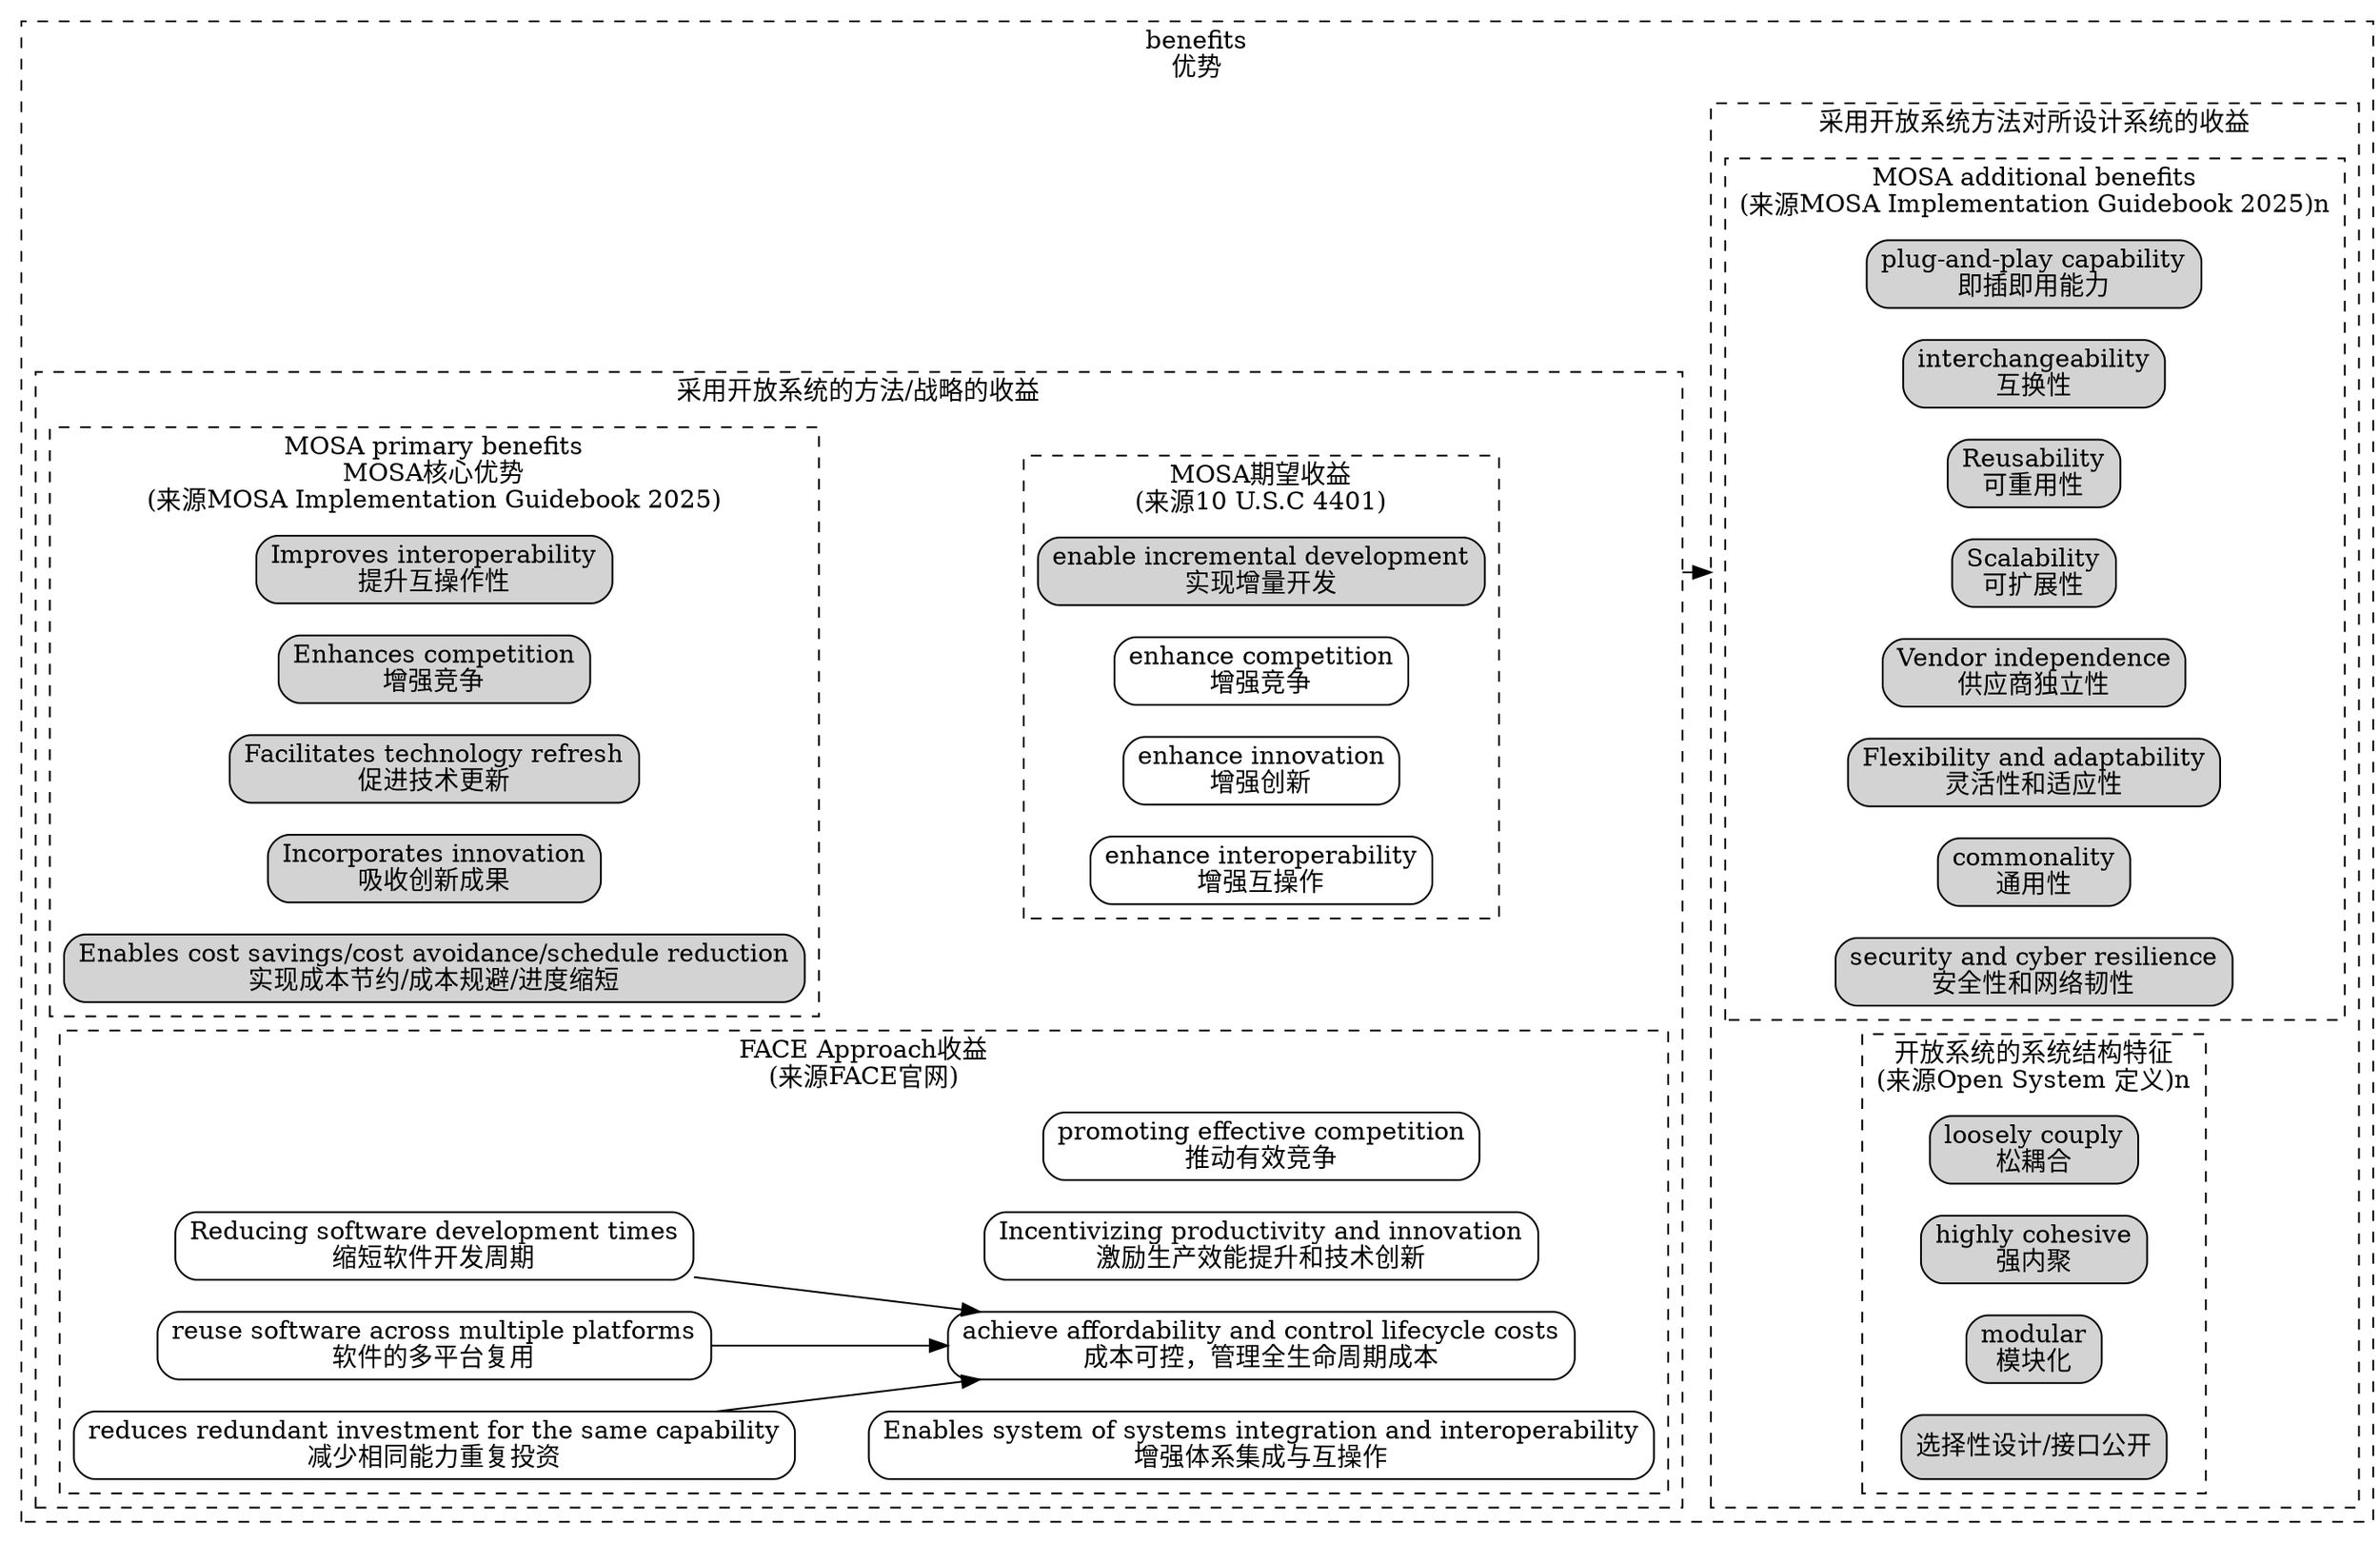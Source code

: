 digraph G {
  graph [rankdir=LR,compound=true];
  node [shape=box, style="rounded,filled"];
subgraph cluster_MOSA_benefits{
	label="benefits\n优势"
	style = dashed;
subgraph cluster_MOSA_benefits1{
	label="采用开放系统的方法/战略的收益"
	style = dashed;
	
	subgraph cluster_MOSA_primary_benefits{
	label="MOSA primary benefits\nMOSA核心优势\n(来源MOSA Implementation Guidebook 2025)"
	style = dashed;
	MOSA_Benefit1[label="Improves interoperability\n提升互操作性"]
	MOSA_Benefit2[label="Enhances competition\n增强竞争"]
	MOSA_Benefit3[label="Facilitates technology refresh\n促进技术更新"]
	MOSA_Benefit4[label="Incorporates innovation\n吸收创新成果"]
	MOSA_Benefit5[label="Enables cost savings/cost avoidance/schedule reduction\n实现成本节约/成本规避/进度缩短"]
	}
subgraph cluster_MOSA_benefits2{
	label="MOSA期望收益\n(来源10 U.S.C 4401)"
	style = dashed;
	MOSA_Benefit14[label="enable incremental development\n实现增量开发"]
	MOSA_Benefit15[label="enhance competition\n增强竞争",color=black,fillcolor=white]
	MOSA_Benefit16[label="enhance innovation\n增强创新",color=black,fillcolor=white]
	MOSA_Benefit17[label="enhance interoperability\n增强互操作",color=black,fillcolor=white]
}
subgraph cluster_FACE_benefits2{
	label="FACE Approach收益\n(来源FACE官网)"
	style = dashed;
	FACE_Benefit0[label="promoting effective competition\n推动有效竞争",color=black,fillcolor=white]
	FACE_Benefit1[label="achieve affordability and control lifecycle costs\n成本可控，管理全生命周期成本",color=black,fillcolor=white]
	FACE_Benefit2[label="Incentivizing productivity and innovation\n激励生产效能提升和技术创新",color=black,fillcolor=white]
	FACE_Benefit3[label="Reducing software development times\n缩短软件开发周期",color=black,fillcolor=white]
	FACE_Benefit4[label="reuse software across multiple platforms\n软件的多平台复用",color=black,fillcolor=white]
	FACE_Benefit5[label="reduces redundant investment for the same capability\n减少相同能力重复投资",color=black,fillcolor=white]
	FACE_Benefit6[label="Enables system of systems integration and interoperability\n增强体系集成与互操作",color=black,fillcolor=white]
	{rank=same;FACE_Benefit1;FACE_Benefit2;FACE_Benefit6;FACE_Benefit0}
	FACE_Benefit3->FACE_Benefit1
	FACE_Benefit4->FACE_Benefit1
	FACE_Benefit5->FACE_Benefit1
}
}
subgraph cluster_MOSA_system_benefits{
	style = dashed;
	label = "采用开放系统方法对所设计系统的收益"
	subgraph cluster_MOSA_additional_benefits{
	label="MOSA additional benefits\n(来源MOSA Implementation Guidebook 2025)n"
	style = dashed;
	MOSA_Benefit6[label="plug-and-play capability\n即插即用能力"]
	MOSA_Benefit7[label="interchangeability\n互换性"]
	MOSA_Benefit8[label="Reusability\n可重用性"]
	MOSA_Benefit9[label="Scalability\n可扩展性"]
	MOSA_Benefit10[label="Vendor independence\n供应商独立性"]
	MOSA_Benefit11[label="Flexibility and adaptability\n灵活性和适应性"]
	MOSA_Benefit12[label="commonality\n通用性"]
	MOSA_Benefit13[label="security and cyber resilience\n安全性和网络韧性"]
	}
	subgraph cluster_MOSA_system_benefits1{
	label="开放系统的系统结构特征\n(来源Open System 定义)n"
	style = dashed;
	OpenSystem_feature1[label="loosely couply\n松耦合"];
	OpenSystem_feature2[label="highly cohesive\n强内聚"];
	OpenSystem_feature3[label="modular\n模块化"];
	OpenSystem_feature4[label="选择性设计/接口公开"];
	}
}
}
MOSA_Benefit14->MOSA_Benefit9[lhead = "cluster_MOSA_system_benefits",ltail = "cluster_MOSA_benefits1"]
MOSA_Benefit1->MOSA_Benefit14[style=invis]
}
